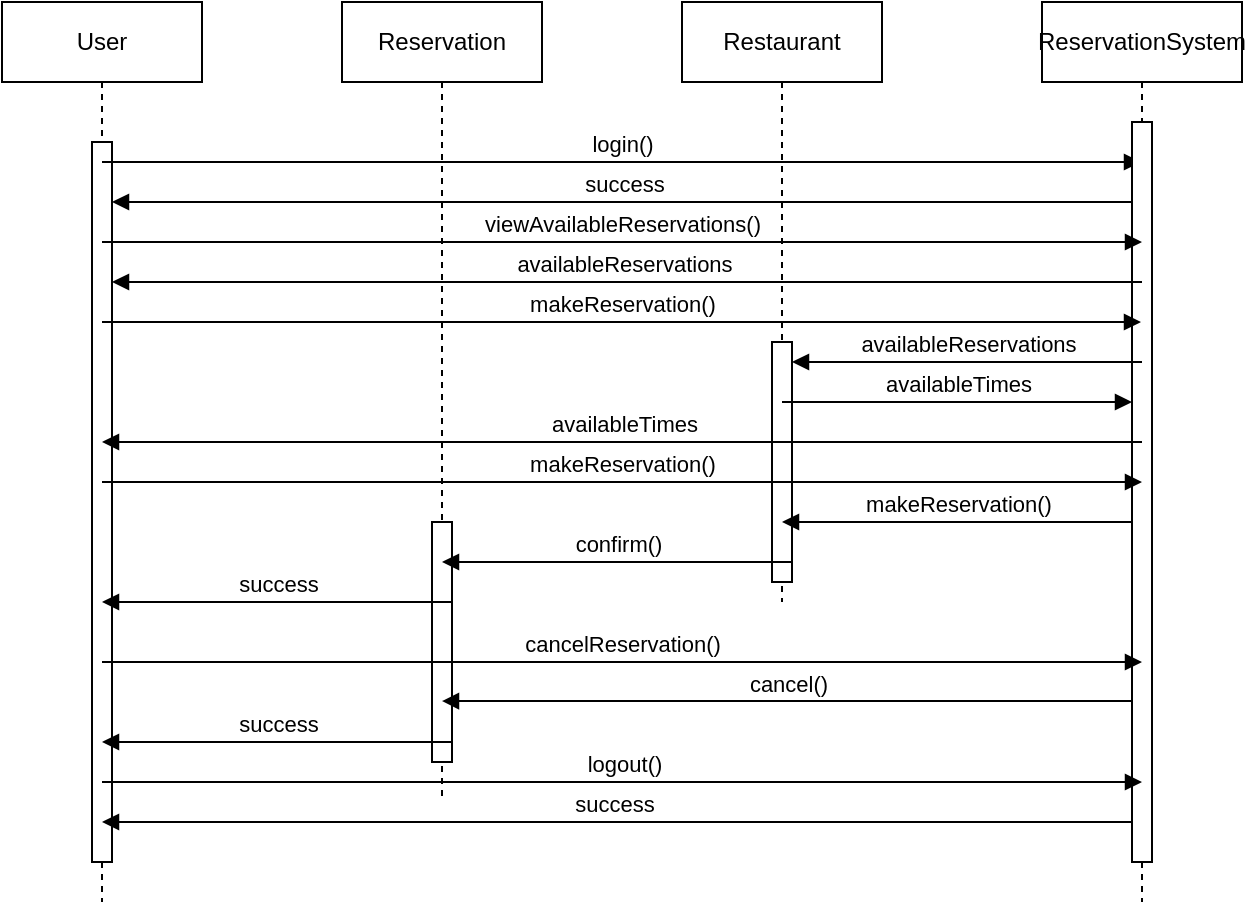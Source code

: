 <mxfile version="21.3.7" type="github">
  <diagram name="ページ1" id="Ghl36DLCjxzUYomE4khi">
    <mxGraphModel dx="968" dy="685" grid="1" gridSize="10" guides="1" tooltips="1" connect="1" arrows="1" fold="1" page="1" pageScale="1" pageWidth="827" pageHeight="1169" math="0" shadow="0">
      <root>
        <mxCell id="0" />
        <mxCell id="1" parent="0" />
        <mxCell id="lDIHZY-UrwqQyk-iDcqu-1" value="User" style="shape=umlLifeline;perimeter=lifelinePerimeter;whiteSpace=wrap;html=1;container=0;dropTarget=0;collapsible=0;recursiveResize=0;outlineConnect=0;portConstraint=eastwest;newEdgeStyle={&quot;edgeStyle&quot;:&quot;elbowEdgeStyle&quot;,&quot;elbow&quot;:&quot;vertical&quot;,&quot;curved&quot;:0,&quot;rounded&quot;:0};" vertex="1" parent="1">
          <mxGeometry x="40" y="40" width="100" height="450" as="geometry" />
        </mxCell>
        <mxCell id="lDIHZY-UrwqQyk-iDcqu-2" value="" style="html=1;points=[];perimeter=orthogonalPerimeter;outlineConnect=0;targetShapes=umlLifeline;portConstraint=eastwest;newEdgeStyle={&quot;edgeStyle&quot;:&quot;elbowEdgeStyle&quot;,&quot;elbow&quot;:&quot;vertical&quot;,&quot;curved&quot;:0,&quot;rounded&quot;:0};" vertex="1" parent="lDIHZY-UrwqQyk-iDcqu-1">
          <mxGeometry x="45" y="70" width="10" height="360" as="geometry" />
        </mxCell>
        <mxCell id="lDIHZY-UrwqQyk-iDcqu-5" value="login()" style="html=1;verticalAlign=bottom;endArrow=block;edgeStyle=elbowEdgeStyle;elbow=vertical;curved=0;rounded=0;" edge="1" parent="1" target="lDIHZY-UrwqQyk-iDcqu-11">
          <mxGeometry relative="1" as="geometry">
            <mxPoint x="90" y="120" as="sourcePoint" />
            <Array as="points">
              <mxPoint x="210" y="120" />
              <mxPoint x="180" y="120" />
            </Array>
            <mxPoint as="offset" />
            <mxPoint x="235" y="120" as="targetPoint" />
          </mxGeometry>
        </mxCell>
        <mxCell id="lDIHZY-UrwqQyk-iDcqu-6" value="success" style="html=1;verticalAlign=bottom;endArrow=block;edgeStyle=elbowEdgeStyle;elbow=vertical;curved=0;rounded=0;" edge="1" parent="1" source="lDIHZY-UrwqQyk-iDcqu-11" target="lDIHZY-UrwqQyk-iDcqu-2">
          <mxGeometry x="0.007" relative="1" as="geometry">
            <mxPoint x="235" y="160" as="sourcePoint" />
            <Array as="points">
              <mxPoint x="310" y="140" />
              <mxPoint x="190" y="160" />
            </Array>
            <mxPoint x="100" y="160" as="targetPoint" />
            <mxPoint as="offset" />
          </mxGeometry>
        </mxCell>
        <mxCell id="lDIHZY-UrwqQyk-iDcqu-7" value="Reservation" style="shape=umlLifeline;perimeter=lifelinePerimeter;whiteSpace=wrap;html=1;container=0;dropTarget=0;collapsible=0;recursiveResize=0;outlineConnect=0;portConstraint=eastwest;newEdgeStyle={&quot;edgeStyle&quot;:&quot;elbowEdgeStyle&quot;,&quot;elbow&quot;:&quot;vertical&quot;,&quot;curved&quot;:0,&quot;rounded&quot;:0};" vertex="1" parent="1">
          <mxGeometry x="210" y="40" width="100" height="400" as="geometry" />
        </mxCell>
        <mxCell id="lDIHZY-UrwqQyk-iDcqu-8" value="" style="html=1;points=[];perimeter=orthogonalPerimeter;outlineConnect=0;targetShapes=umlLifeline;portConstraint=eastwest;newEdgeStyle={&quot;edgeStyle&quot;:&quot;elbowEdgeStyle&quot;,&quot;elbow&quot;:&quot;vertical&quot;,&quot;curved&quot;:0,&quot;rounded&quot;:0};" vertex="1" parent="lDIHZY-UrwqQyk-iDcqu-7">
          <mxGeometry x="45" y="260" width="10" height="120" as="geometry" />
        </mxCell>
        <mxCell id="lDIHZY-UrwqQyk-iDcqu-9" value="Restaurant" style="shape=umlLifeline;perimeter=lifelinePerimeter;whiteSpace=wrap;html=1;container=0;dropTarget=0;collapsible=0;recursiveResize=0;outlineConnect=0;portConstraint=eastwest;newEdgeStyle={&quot;edgeStyle&quot;:&quot;elbowEdgeStyle&quot;,&quot;elbow&quot;:&quot;vertical&quot;,&quot;curved&quot;:0,&quot;rounded&quot;:0};" vertex="1" parent="1">
          <mxGeometry x="380" y="40" width="100" height="300" as="geometry" />
        </mxCell>
        <mxCell id="lDIHZY-UrwqQyk-iDcqu-10" value="" style="html=1;points=[];perimeter=orthogonalPerimeter;outlineConnect=0;targetShapes=umlLifeline;portConstraint=eastwest;newEdgeStyle={&quot;edgeStyle&quot;:&quot;elbowEdgeStyle&quot;,&quot;elbow&quot;:&quot;vertical&quot;,&quot;curved&quot;:0,&quot;rounded&quot;:0};" vertex="1" parent="lDIHZY-UrwqQyk-iDcqu-9">
          <mxGeometry x="45" y="170" width="10" height="120" as="geometry" />
        </mxCell>
        <mxCell id="lDIHZY-UrwqQyk-iDcqu-11" value="ReservationSystem" style="shape=umlLifeline;perimeter=lifelinePerimeter;whiteSpace=wrap;html=1;container=0;dropTarget=0;collapsible=0;recursiveResize=0;outlineConnect=0;portConstraint=eastwest;newEdgeStyle={&quot;edgeStyle&quot;:&quot;elbowEdgeStyle&quot;,&quot;elbow&quot;:&quot;vertical&quot;,&quot;curved&quot;:0,&quot;rounded&quot;:0};" vertex="1" parent="1">
          <mxGeometry x="560" y="40" width="100" height="450" as="geometry" />
        </mxCell>
        <mxCell id="lDIHZY-UrwqQyk-iDcqu-12" value="" style="html=1;points=[];perimeter=orthogonalPerimeter;outlineConnect=0;targetShapes=umlLifeline;portConstraint=eastwest;newEdgeStyle={&quot;edgeStyle&quot;:&quot;elbowEdgeStyle&quot;,&quot;elbow&quot;:&quot;vertical&quot;,&quot;curved&quot;:0,&quot;rounded&quot;:0};" vertex="1" parent="lDIHZY-UrwqQyk-iDcqu-11">
          <mxGeometry x="45" y="60" width="10" height="370" as="geometry" />
        </mxCell>
        <mxCell id="lDIHZY-UrwqQyk-iDcqu-14" value="makeReservation()" style="html=1;verticalAlign=bottom;endArrow=block;edgeStyle=elbowEdgeStyle;elbow=vertical;curved=0;rounded=0;" edge="1" parent="1" target="lDIHZY-UrwqQyk-iDcqu-11">
          <mxGeometry relative="1" as="geometry">
            <mxPoint x="90" y="200" as="sourcePoint" />
            <Array as="points">
              <mxPoint x="175" y="200" />
            </Array>
            <mxPoint x="230" y="200" as="targetPoint" />
            <mxPoint as="offset" />
          </mxGeometry>
        </mxCell>
        <mxCell id="lDIHZY-UrwqQyk-iDcqu-27" value="viewAvailableReservations()" style="html=1;verticalAlign=bottom;endArrow=block;edgeStyle=elbowEdgeStyle;elbow=vertical;curved=0;rounded=0;" edge="1" parent="1">
          <mxGeometry relative="1" as="geometry">
            <mxPoint x="90" y="160" as="sourcePoint" />
            <Array as="points">
              <mxPoint x="210" y="160" />
              <mxPoint x="180" y="160" />
            </Array>
            <mxPoint as="offset" />
            <mxPoint x="610" y="160" as="targetPoint" />
          </mxGeometry>
        </mxCell>
        <mxCell id="lDIHZY-UrwqQyk-iDcqu-28" value="availableReservations" style="html=1;verticalAlign=bottom;endArrow=block;edgeStyle=elbowEdgeStyle;elbow=vertical;curved=0;rounded=0;" edge="1" parent="1">
          <mxGeometry x="0.007" relative="1" as="geometry">
            <mxPoint x="610" y="180" as="sourcePoint" />
            <Array as="points">
              <mxPoint x="310" y="180" />
              <mxPoint x="190" y="200" />
            </Array>
            <mxPoint x="95" y="180" as="targetPoint" />
            <mxPoint as="offset" />
          </mxGeometry>
        </mxCell>
        <mxCell id="lDIHZY-UrwqQyk-iDcqu-31" value="availableReservations" style="html=1;verticalAlign=bottom;endArrow=block;edgeStyle=elbowEdgeStyle;elbow=vertical;curved=0;rounded=0;" edge="1" parent="1" target="lDIHZY-UrwqQyk-iDcqu-10">
          <mxGeometry x="0.001" relative="1" as="geometry">
            <mxPoint x="610" y="220" as="sourcePoint" />
            <Array as="points">
              <mxPoint x="450" y="220" />
              <mxPoint x="330" y="240" />
            </Array>
            <mxPoint x="440" y="220" as="targetPoint" />
            <mxPoint as="offset" />
          </mxGeometry>
        </mxCell>
        <mxCell id="lDIHZY-UrwqQyk-iDcqu-35" value="availableTimes" style="html=1;verticalAlign=bottom;endArrow=block;edgeStyle=elbowEdgeStyle;elbow=vertical;curved=0;rounded=0;" edge="1" parent="1" target="lDIHZY-UrwqQyk-iDcqu-12">
          <mxGeometry relative="1" as="geometry">
            <mxPoint x="430" y="240" as="sourcePoint" />
            <Array as="points">
              <mxPoint x="515" y="240" />
            </Array>
            <mxPoint x="600" y="240" as="targetPoint" />
            <mxPoint as="offset" />
          </mxGeometry>
        </mxCell>
        <mxCell id="lDIHZY-UrwqQyk-iDcqu-36" value="availableTimes" style="html=1;verticalAlign=bottom;endArrow=block;edgeStyle=elbowEdgeStyle;elbow=vertical;curved=0;rounded=0;" edge="1" parent="1" target="lDIHZY-UrwqQyk-iDcqu-1">
          <mxGeometry x="-0.004" relative="1" as="geometry">
            <mxPoint x="610" y="260" as="sourcePoint" />
            <Array as="points">
              <mxPoint x="600" y="260" />
              <mxPoint x="565" y="260" />
            </Array>
            <mxPoint x="310" y="260" as="targetPoint" />
            <mxPoint as="offset" />
          </mxGeometry>
        </mxCell>
        <mxCell id="lDIHZY-UrwqQyk-iDcqu-38" value="makeReservation()" style="html=1;verticalAlign=bottom;endArrow=block;edgeStyle=elbowEdgeStyle;elbow=vertical;curved=0;rounded=0;" edge="1" parent="1">
          <mxGeometry relative="1" as="geometry">
            <mxPoint x="90" y="280" as="sourcePoint" />
            <Array as="points">
              <mxPoint x="175" y="280" />
            </Array>
            <mxPoint x="610" y="280" as="targetPoint" />
            <mxPoint as="offset" />
          </mxGeometry>
        </mxCell>
        <mxCell id="lDIHZY-UrwqQyk-iDcqu-39" value="makeReservation()" style="html=1;verticalAlign=bottom;endArrow=block;edgeStyle=elbowEdgeStyle;elbow=vertical;curved=0;rounded=0;" edge="1" parent="1">
          <mxGeometry x="0.001" relative="1" as="geometry">
            <mxPoint x="605" y="300" as="sourcePoint" />
            <Array as="points">
              <mxPoint x="445" y="300" />
              <mxPoint x="325" y="320" />
            </Array>
            <mxPoint x="430" y="300" as="targetPoint" />
            <mxPoint as="offset" />
          </mxGeometry>
        </mxCell>
        <mxCell id="lDIHZY-UrwqQyk-iDcqu-41" value="confirm()" style="html=1;verticalAlign=bottom;endArrow=block;edgeStyle=elbowEdgeStyle;elbow=vertical;curved=0;rounded=0;" edge="1" parent="1">
          <mxGeometry x="0.001" relative="1" as="geometry">
            <mxPoint x="435" y="320" as="sourcePoint" />
            <Array as="points">
              <mxPoint x="275" y="320" />
              <mxPoint x="155" y="340" />
            </Array>
            <mxPoint x="260" y="320" as="targetPoint" />
            <mxPoint as="offset" />
          </mxGeometry>
        </mxCell>
        <mxCell id="lDIHZY-UrwqQyk-iDcqu-42" value="success" style="html=1;verticalAlign=bottom;endArrow=block;edgeStyle=elbowEdgeStyle;elbow=vertical;curved=0;rounded=0;" edge="1" parent="1">
          <mxGeometry x="0.001" relative="1" as="geometry">
            <mxPoint x="265" y="340" as="sourcePoint" />
            <Array as="points">
              <mxPoint x="105" y="340" />
              <mxPoint x="-15" y="360" />
            </Array>
            <mxPoint x="90" y="340" as="targetPoint" />
            <mxPoint as="offset" />
          </mxGeometry>
        </mxCell>
        <mxCell id="lDIHZY-UrwqQyk-iDcqu-46" value="cancelReservation()" style="html=1;verticalAlign=bottom;endArrow=block;edgeStyle=elbowEdgeStyle;elbow=vertical;curved=0;rounded=0;" edge="1" parent="1">
          <mxGeometry relative="1" as="geometry">
            <mxPoint x="90" y="370" as="sourcePoint" />
            <Array as="points">
              <mxPoint x="175" y="370" />
            </Array>
            <mxPoint x="610" y="370" as="targetPoint" />
            <mxPoint as="offset" />
          </mxGeometry>
        </mxCell>
        <mxCell id="lDIHZY-UrwqQyk-iDcqu-47" value="cancel()" style="html=1;verticalAlign=bottom;endArrow=block;edgeStyle=elbowEdgeStyle;elbow=vertical;curved=0;rounded=0;" edge="1" parent="1" target="lDIHZY-UrwqQyk-iDcqu-7">
          <mxGeometry x="0.001" relative="1" as="geometry">
            <mxPoint x="605" y="389.52" as="sourcePoint" />
            <Array as="points">
              <mxPoint x="445" y="389.52" />
              <mxPoint x="325" y="409.52" />
            </Array>
            <mxPoint x="430" y="389.52" as="targetPoint" />
            <mxPoint as="offset" />
          </mxGeometry>
        </mxCell>
        <mxCell id="lDIHZY-UrwqQyk-iDcqu-48" value="success" style="html=1;verticalAlign=bottom;endArrow=block;edgeStyle=elbowEdgeStyle;elbow=vertical;curved=0;rounded=0;" edge="1" parent="1">
          <mxGeometry x="0.001" relative="1" as="geometry">
            <mxPoint x="265" y="410" as="sourcePoint" />
            <Array as="points">
              <mxPoint x="105" y="410" />
              <mxPoint x="-15" y="430" />
            </Array>
            <mxPoint x="90" y="410" as="targetPoint" />
            <mxPoint as="offset" />
          </mxGeometry>
        </mxCell>
        <mxCell id="lDIHZY-UrwqQyk-iDcqu-49" value="logout()" style="html=1;verticalAlign=bottom;endArrow=block;edgeStyle=elbowEdgeStyle;elbow=vertical;curved=0;rounded=0;" edge="1" parent="1">
          <mxGeometry x="0.001" relative="1" as="geometry">
            <mxPoint x="90" y="430" as="sourcePoint" />
            <Array as="points">
              <mxPoint x="175" y="430" />
            </Array>
            <mxPoint x="610" y="430" as="targetPoint" />
            <mxPoint as="offset" />
          </mxGeometry>
        </mxCell>
        <mxCell id="lDIHZY-UrwqQyk-iDcqu-51" value="success" style="html=1;verticalAlign=bottom;endArrow=block;edgeStyle=elbowEdgeStyle;elbow=vertical;curved=0;rounded=0;" edge="1" parent="1">
          <mxGeometry x="0.007" relative="1" as="geometry">
            <mxPoint x="605" y="450" as="sourcePoint" />
            <Array as="points">
              <mxPoint x="305" y="450" />
              <mxPoint x="185" y="470" />
            </Array>
            <mxPoint x="90" y="450" as="targetPoint" />
            <mxPoint as="offset" />
          </mxGeometry>
        </mxCell>
      </root>
    </mxGraphModel>
  </diagram>
</mxfile>
